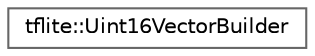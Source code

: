 digraph "Graphical Class Hierarchy"
{
 // LATEX_PDF_SIZE
  bgcolor="transparent";
  edge [fontname=Helvetica,fontsize=10,labelfontname=Helvetica,labelfontsize=10];
  node [fontname=Helvetica,fontsize=10,shape=box,height=0.2,width=0.4];
  rankdir="LR";
  Node0 [id="Node000000",label="tflite::Uint16VectorBuilder",height=0.2,width=0.4,color="grey40", fillcolor="white", style="filled",URL="$structtflite_1_1_uint16_vector_builder.html",tooltip=" "];
}
